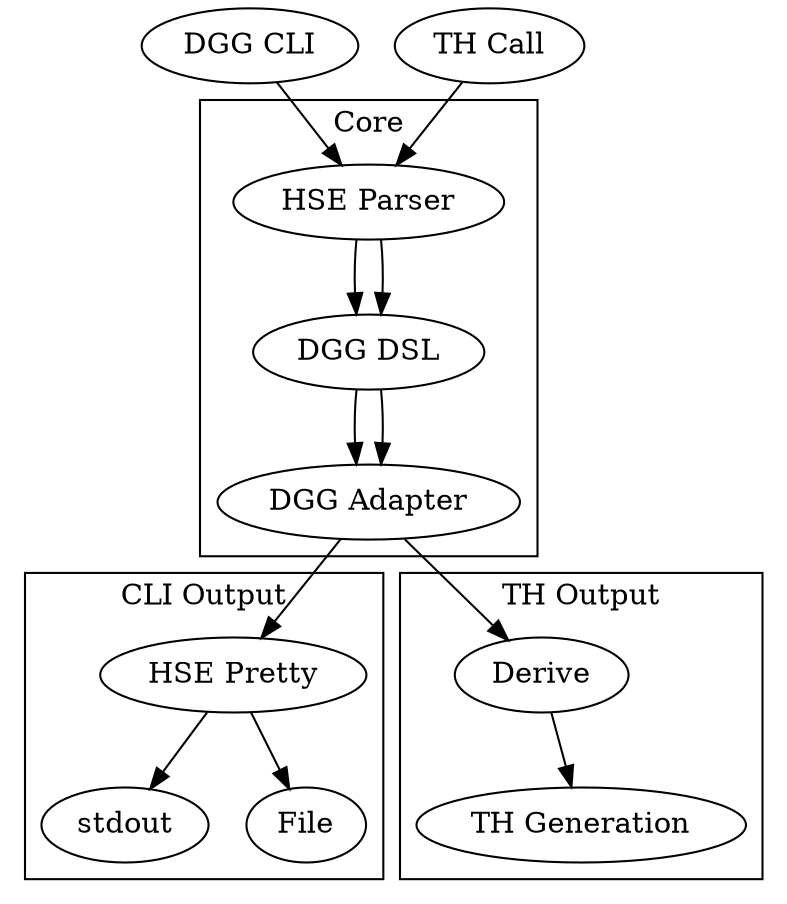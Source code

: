 digraph G {
    "DGG CLI" -> "HSE Parser";
    "TH Call" -> "HSE Parser";
    
    subgraph cluster0 {
        label = "Core";
        "HSE Parser" -> "DGG DSL";
        "HSE Parser" -> "DGG DSL";
        "DGG DSL" -> "DGG Adapter";
        "DGG DSL" -> "DGG Adapter";
    }

    subgraph cluster1 {
        label = "CLI Output"
        "DGG Adapter" -> "HSE Pretty";
        "HSE Pretty" -> stdout;
        "HSE Pretty" -> File;
    }

    subgraph cluster2 {
        label = "TH Output"
        "DGG Adapter" -> Derive -> "TH Generation";
    }
}
